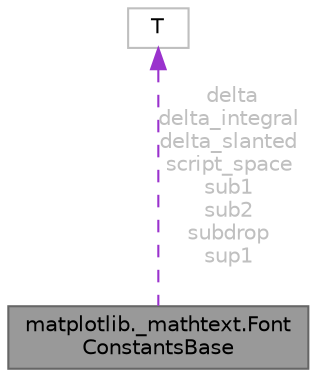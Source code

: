 digraph "matplotlib._mathtext.FontConstantsBase"
{
 // LATEX_PDF_SIZE
  bgcolor="transparent";
  edge [fontname=Helvetica,fontsize=10,labelfontname=Helvetica,labelfontsize=10];
  node [fontname=Helvetica,fontsize=10,shape=box,height=0.2,width=0.4];
  Node1 [id="Node000001",label="matplotlib._mathtext.Font\lConstantsBase",height=0.2,width=0.4,color="gray40", fillcolor="grey60", style="filled", fontcolor="black",tooltip=" "];
  Node2 -> Node1 [id="edge1_Node000001_Node000002",dir="back",color="darkorchid3",style="dashed",tooltip=" ",label=" delta\ndelta_integral\ndelta_slanted\nscript_space\nsub1\nsub2\nsubdrop\nsup1",fontcolor="grey" ];
  Node2 [id="Node000002",label="T",height=0.2,width=0.4,color="grey75", fillcolor="white", style="filled",tooltip=" "];
}

